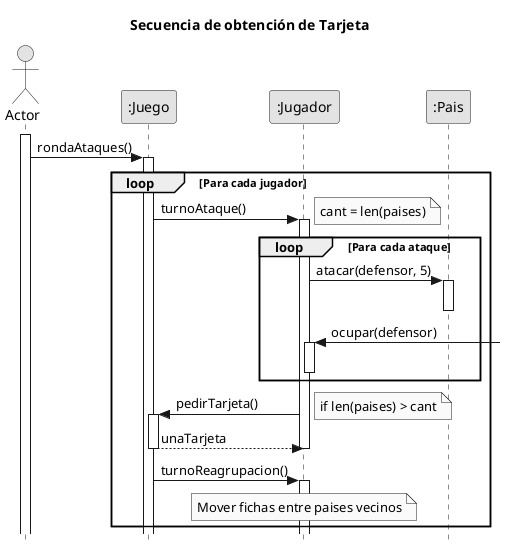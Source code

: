 @startuml
title Secuencia de obtención de Tarjeta
skinparam responseMessageBelowArrow true
skinparam monochrome true
skinparam style strictuml
hide footbox

actor Actor
participant jueg as ":Juego"
participant jug as ":Jugador"
participant pais as ":Pais"

Actor ++
Actor -> jueg ++: rondaAtaques()

loop Para cada jugador
    jueg -> jug ++: turnoAtaque()
    note right: cant = len(paises)
    loop Para cada ataque
        jug -> pais ++: atacar(defensor, 5)
        pais --
        jug <-] ++: ocupar(defensor)
        jug --
    end loop

    jug -> jueg ++: pedirTarjeta()
    note right: if len(paises) > cant
    jueg --> jug --: unaTarjeta
    deactivate jug

    jueg -> jug ++: turnoReagrupacion()
    note over jug
        Mover fichas entre paises vecinos
    end note
end loop

@enduml
